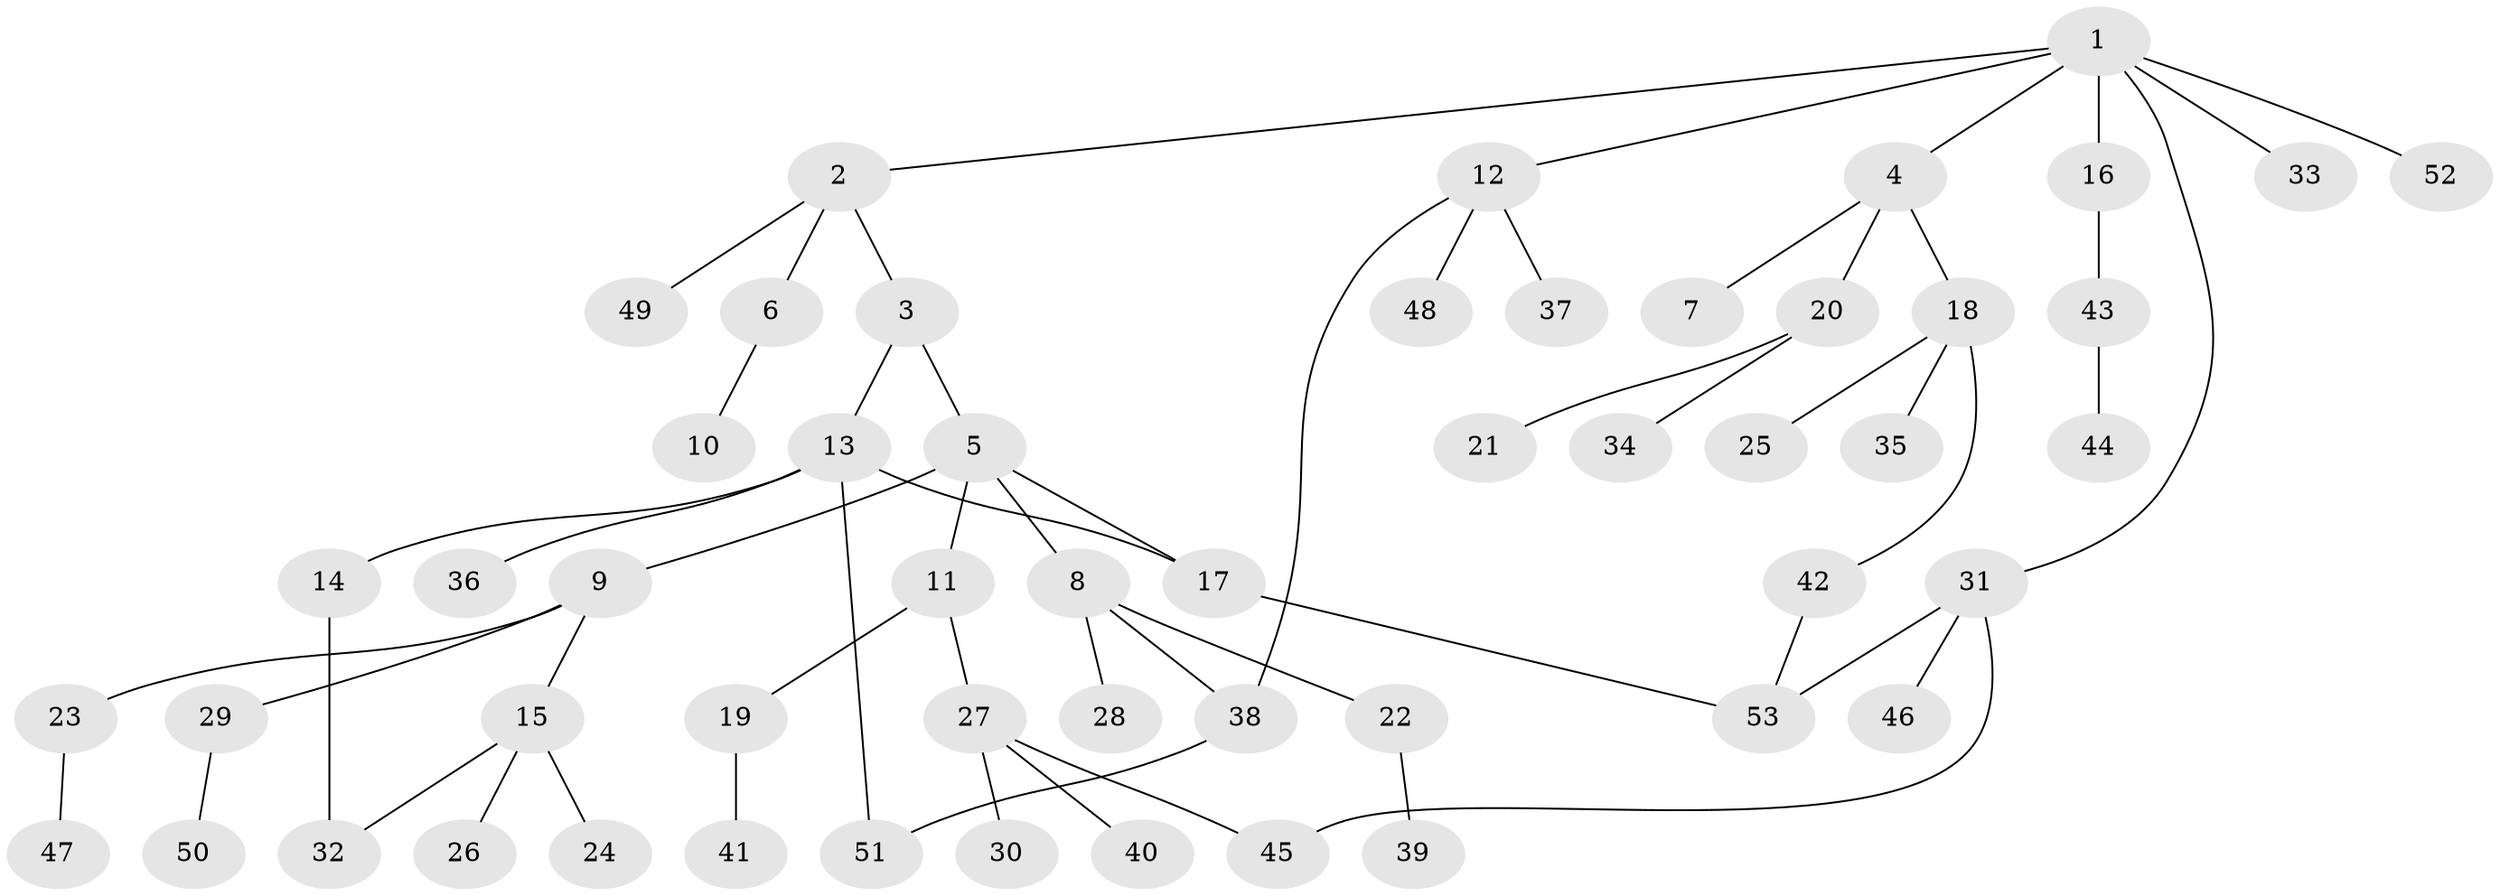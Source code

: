 // Generated by graph-tools (version 1.1) at 2025/34/03/09/25 02:34:15]
// undirected, 53 vertices, 59 edges
graph export_dot {
graph [start="1"]
  node [color=gray90,style=filled];
  1;
  2;
  3;
  4;
  5;
  6;
  7;
  8;
  9;
  10;
  11;
  12;
  13;
  14;
  15;
  16;
  17;
  18;
  19;
  20;
  21;
  22;
  23;
  24;
  25;
  26;
  27;
  28;
  29;
  30;
  31;
  32;
  33;
  34;
  35;
  36;
  37;
  38;
  39;
  40;
  41;
  42;
  43;
  44;
  45;
  46;
  47;
  48;
  49;
  50;
  51;
  52;
  53;
  1 -- 2;
  1 -- 4;
  1 -- 12;
  1 -- 16;
  1 -- 31;
  1 -- 33;
  1 -- 52;
  2 -- 3;
  2 -- 6;
  2 -- 49;
  3 -- 5;
  3 -- 13;
  4 -- 7;
  4 -- 18;
  4 -- 20;
  5 -- 8;
  5 -- 9;
  5 -- 11;
  5 -- 17;
  6 -- 10;
  8 -- 22;
  8 -- 28;
  8 -- 38;
  9 -- 15;
  9 -- 23;
  9 -- 29;
  11 -- 19;
  11 -- 27;
  12 -- 37;
  12 -- 48;
  12 -- 38;
  13 -- 14;
  13 -- 17;
  13 -- 36;
  13 -- 51;
  14 -- 32;
  15 -- 24;
  15 -- 26;
  15 -- 32;
  16 -- 43;
  17 -- 53;
  18 -- 25;
  18 -- 35;
  18 -- 42;
  19 -- 41;
  20 -- 21;
  20 -- 34;
  22 -- 39;
  23 -- 47;
  27 -- 30;
  27 -- 40;
  27 -- 45;
  29 -- 50;
  31 -- 46;
  31 -- 53;
  31 -- 45;
  38 -- 51;
  42 -- 53;
  43 -- 44;
}
